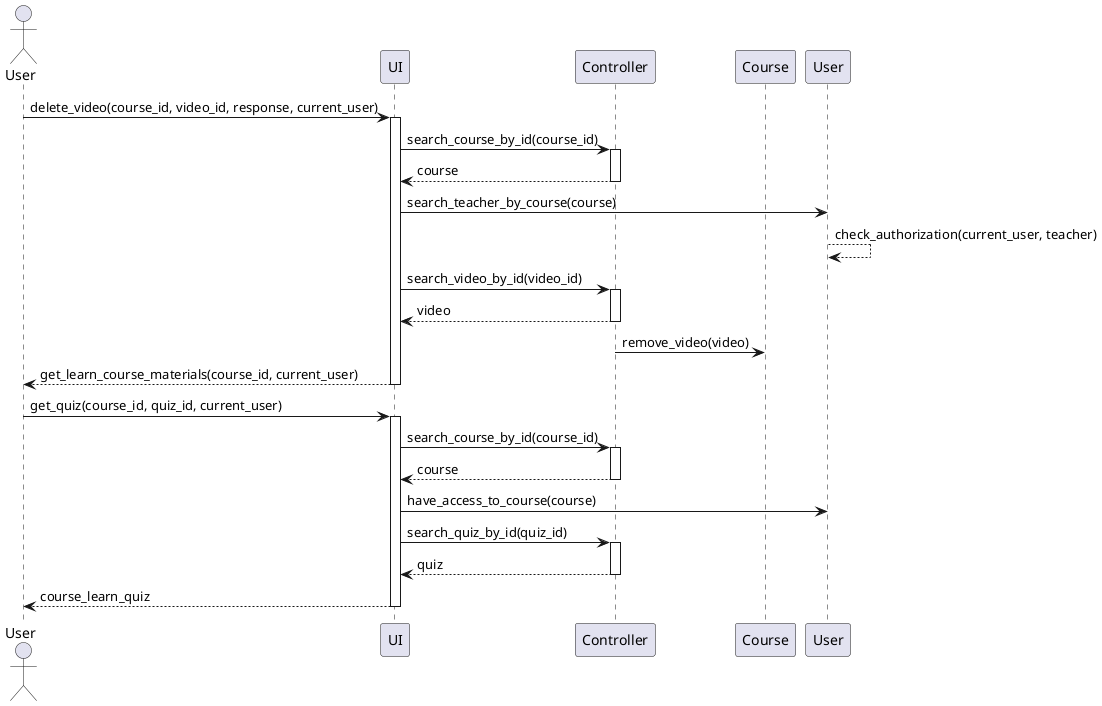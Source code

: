 @startuml Udemy Sequence Diagram (Functions)

actor "User" as UserActor

participant "UI" as Server
participant Controller
participant Course
participant "User" as UserClass

UserActor -> Server: delete_video(course_id, video_id, response, current_user)
activate Server
Server -> Controller: search_course_by_id(course_id)
activate Controller
Controller --> Server: course
deactivate Controller
Server -> UserClass: search_teacher_by_course(course)
UserClass --> UserClass: check_authorization(current_user, teacher)
Server -> Controller: search_video_by_id(video_id)
activate Controller
Controller --> Server: video
deactivate Controller
Controller -> Course: remove_video(video)
deactivate Controller
Server --> UserActor: get_learn_course_materials(course_id, current_user)
deactivate Server

UserActor -> Server: get_quiz(course_id, quiz_id, current_user)
activate Server
Server -> Controller: search_course_by_id(course_id)
activate Controller
Controller --> Server: course
deactivate Controller
Server -> UserClass: have_access_to_course(course)
Server -> Controller: search_quiz_by_id(quiz_id)
activate Controller
Controller --> Server: quiz
deactivate Controller
Server --> UserActor: course_learn_quiz
deactivate Server


@enduml